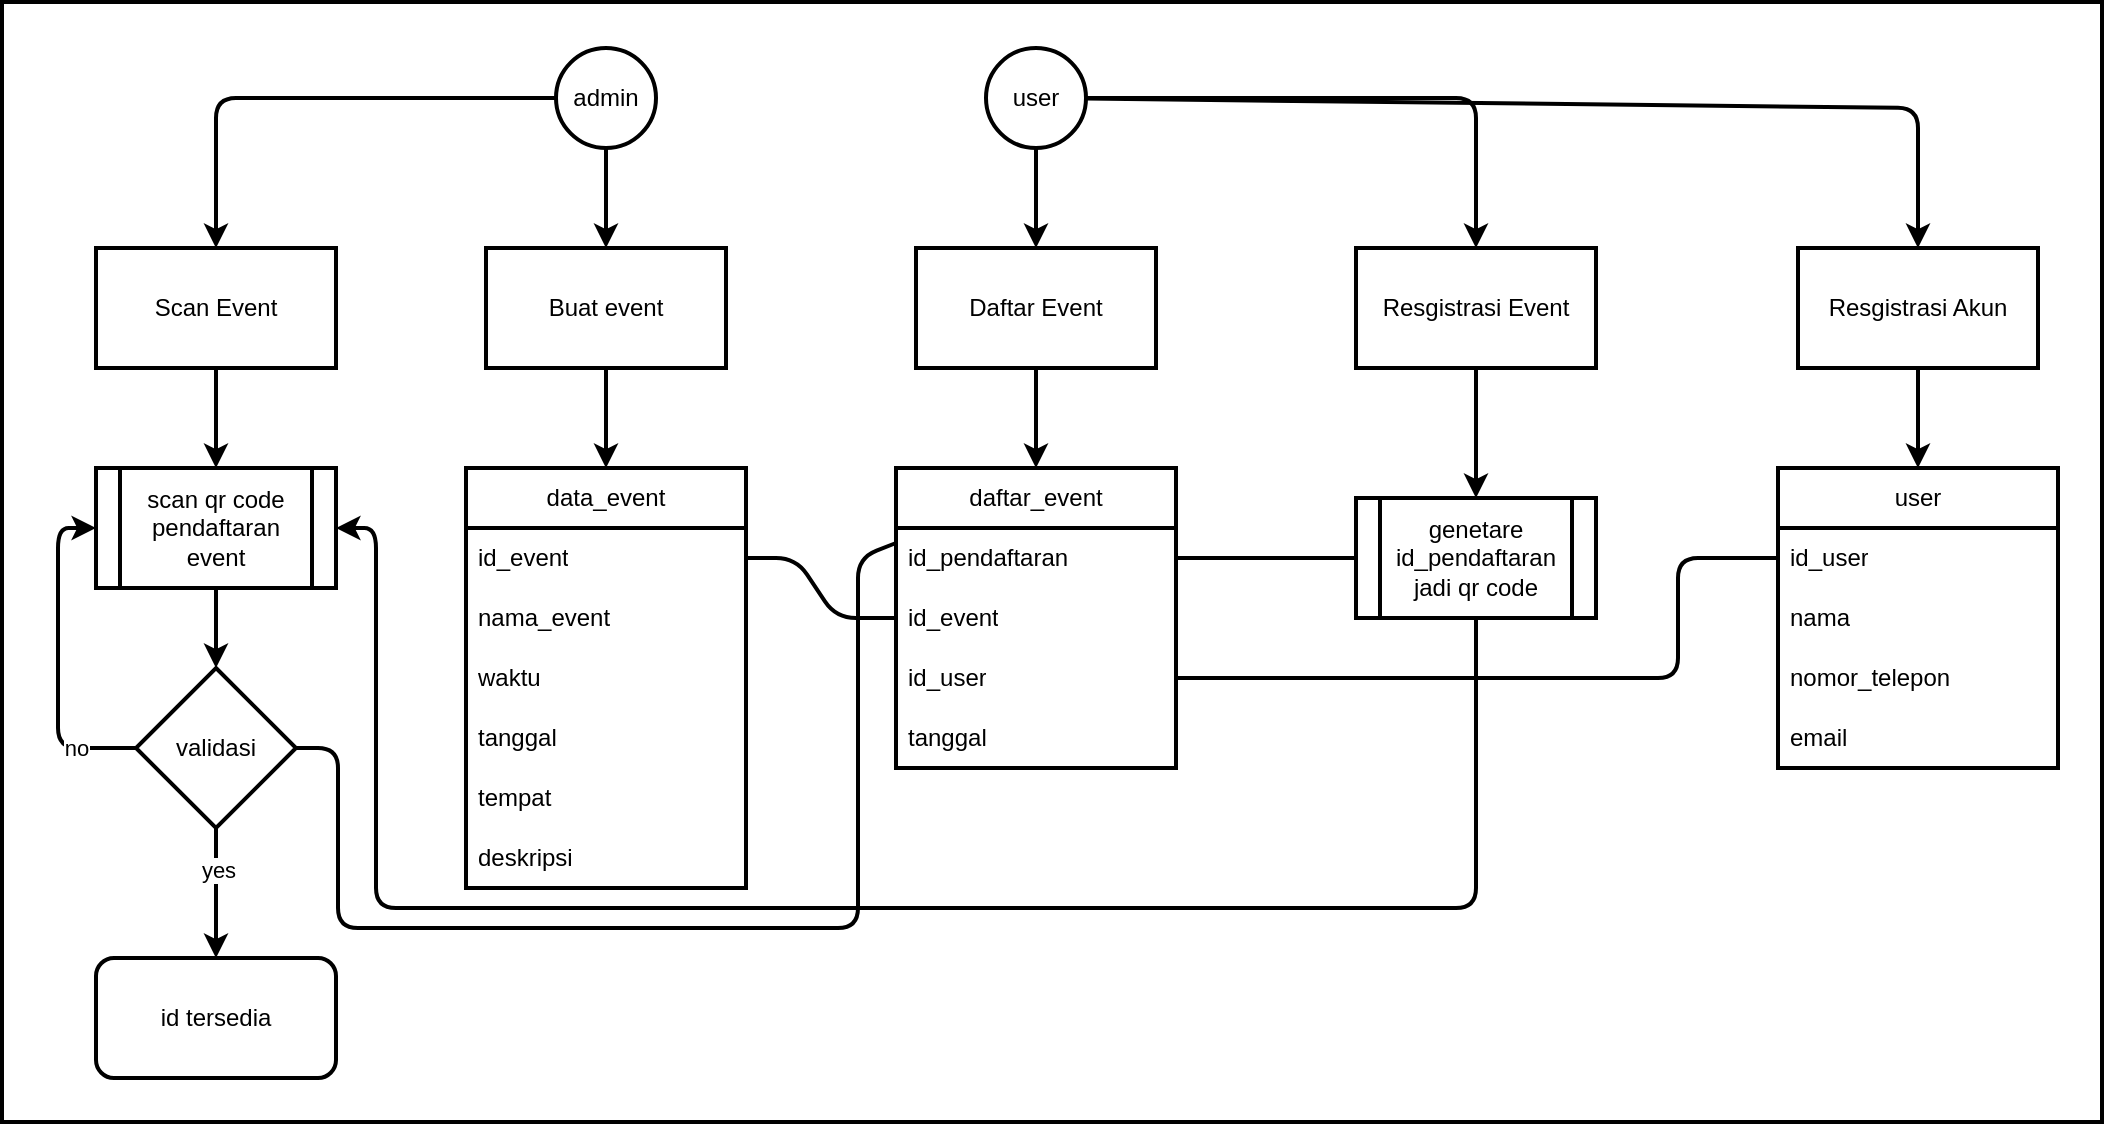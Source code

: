 <mxfile>
    <diagram id="fx0xeMampGkxk3_VPbs3" name="Page-1">
        <mxGraphModel dx="1659" dy="445" grid="1" gridSize="10" guides="1" tooltips="1" connect="1" arrows="1" fold="1" page="1" pageScale="1" pageWidth="827" pageHeight="1169" math="0" shadow="0">
            <root>
                <mxCell id="0"/>
                <mxCell id="1" parent="0"/>
                <mxCell id="51" value="" style="rounded=0;whiteSpace=wrap;html=1;strokeWidth=2;fillColor=default;" parent="1" vertex="1">
                    <mxGeometry x="-8" y="47" width="1050" height="560" as="geometry"/>
                </mxCell>
                <mxCell id="6" style="edgeStyle=none;html=1;entryX=0.5;entryY=0;entryDx=0;entryDy=0;strokeWidth=2;" parent="1" source="3" target="5" edge="1">
                    <mxGeometry relative="1" as="geometry"/>
                </mxCell>
                <mxCell id="39" style="edgeStyle=none;html=1;entryX=0.5;entryY=0;entryDx=0;entryDy=0;strokeWidth=2;" parent="1" source="3" target="35" edge="1">
                    <mxGeometry relative="1" as="geometry">
                        <Array as="points">
                            <mxPoint x="99" y="95"/>
                        </Array>
                    </mxGeometry>
                </mxCell>
                <mxCell id="3" value="admin" style="ellipse;whiteSpace=wrap;html=1;strokeWidth=2;" parent="1" vertex="1">
                    <mxGeometry x="269" y="70" width="50" height="50" as="geometry"/>
                </mxCell>
                <mxCell id="24" style="edgeStyle=none;html=1;entryX=0.5;entryY=0;entryDx=0;entryDy=0;strokeWidth=2;" parent="1" source="5" target="7" edge="1">
                    <mxGeometry relative="1" as="geometry"/>
                </mxCell>
                <mxCell id="5" value="Buat event" style="rounded=0;whiteSpace=wrap;html=1;strokeWidth=2;" parent="1" vertex="1">
                    <mxGeometry x="234" y="170" width="120" height="60" as="geometry"/>
                </mxCell>
                <mxCell id="7" value="data_event" style="swimlane;fontStyle=0;childLayout=stackLayout;horizontal=1;startSize=30;horizontalStack=0;resizeParent=1;resizeParentMax=0;resizeLast=0;collapsible=1;marginBottom=0;whiteSpace=wrap;html=1;strokeWidth=2;" parent="1" vertex="1">
                    <mxGeometry x="224" y="280" width="140" height="210" as="geometry"/>
                </mxCell>
                <mxCell id="8" value="id_event" style="text;strokeColor=none;fillColor=none;align=left;verticalAlign=middle;spacingLeft=4;spacingRight=4;overflow=hidden;points=[[0,0.5],[1,0.5]];portConstraint=eastwest;rotatable=0;whiteSpace=wrap;html=1;strokeWidth=2;" parent="7" vertex="1">
                    <mxGeometry y="30" width="140" height="30" as="geometry"/>
                </mxCell>
                <mxCell id="9" value="nama_event" style="text;strokeColor=none;fillColor=none;align=left;verticalAlign=middle;spacingLeft=4;spacingRight=4;overflow=hidden;points=[[0,0.5],[1,0.5]];portConstraint=eastwest;rotatable=0;whiteSpace=wrap;html=1;strokeWidth=2;" parent="7" vertex="1">
                    <mxGeometry y="60" width="140" height="30" as="geometry"/>
                </mxCell>
                <mxCell id="10" value="waktu" style="text;strokeColor=none;fillColor=none;align=left;verticalAlign=middle;spacingLeft=4;spacingRight=4;overflow=hidden;points=[[0,0.5],[1,0.5]];portConstraint=eastwest;rotatable=0;whiteSpace=wrap;html=1;strokeWidth=2;" parent="7" vertex="1">
                    <mxGeometry y="90" width="140" height="30" as="geometry"/>
                </mxCell>
                <mxCell id="11" value="tanggal" style="text;strokeColor=none;fillColor=none;align=left;verticalAlign=middle;spacingLeft=4;spacingRight=4;overflow=hidden;points=[[0,0.5],[1,0.5]];portConstraint=eastwest;rotatable=0;whiteSpace=wrap;html=1;strokeWidth=2;" parent="7" vertex="1">
                    <mxGeometry y="120" width="140" height="30" as="geometry"/>
                </mxCell>
                <mxCell id="12" value="tempat" style="text;strokeColor=none;fillColor=none;align=left;verticalAlign=middle;spacingLeft=4;spacingRight=4;overflow=hidden;points=[[0,0.5],[1,0.5]];portConstraint=eastwest;rotatable=0;whiteSpace=wrap;html=1;strokeWidth=2;" parent="7" vertex="1">
                    <mxGeometry y="150" width="140" height="30" as="geometry"/>
                </mxCell>
                <mxCell id="23" value="deskripsi" style="text;strokeColor=none;fillColor=none;align=left;verticalAlign=middle;spacingLeft=4;spacingRight=4;overflow=hidden;points=[[0,0.5],[1,0.5]];portConstraint=eastwest;rotatable=0;whiteSpace=wrap;html=1;strokeWidth=2;" parent="7" vertex="1">
                    <mxGeometry y="180" width="140" height="30" as="geometry"/>
                </mxCell>
                <mxCell id="33" style="edgeStyle=none;html=1;entryX=0.5;entryY=0;entryDx=0;entryDy=0;strokeWidth=2;" parent="1" source="25" target="26" edge="1">
                    <mxGeometry relative="1" as="geometry"/>
                </mxCell>
                <mxCell id="25" value="Daftar Event" style="rounded=0;whiteSpace=wrap;html=1;strokeWidth=2;" parent="1" vertex="1">
                    <mxGeometry x="449" y="170" width="120" height="60" as="geometry"/>
                </mxCell>
                <mxCell id="26" value="daftar_event" style="swimlane;fontStyle=0;childLayout=stackLayout;horizontal=1;startSize=30;horizontalStack=0;resizeParent=1;resizeParentMax=0;resizeLast=0;collapsible=1;marginBottom=0;whiteSpace=wrap;html=1;strokeWidth=2;" parent="1" vertex="1">
                    <mxGeometry x="439" y="280" width="140" height="150" as="geometry"/>
                </mxCell>
                <mxCell id="27" value="id_pendaftaran" style="text;strokeColor=none;fillColor=none;align=left;verticalAlign=middle;spacingLeft=4;spacingRight=4;overflow=hidden;points=[[0,0.5],[1,0.5]];portConstraint=eastwest;rotatable=0;whiteSpace=wrap;html=1;strokeWidth=2;" parent="26" vertex="1">
                    <mxGeometry y="30" width="140" height="30" as="geometry"/>
                </mxCell>
                <mxCell id="28" value="id_event" style="text;strokeColor=none;fillColor=none;align=left;verticalAlign=middle;spacingLeft=4;spacingRight=4;overflow=hidden;points=[[0,0.5],[1,0.5]];portConstraint=eastwest;rotatable=0;whiteSpace=wrap;html=1;strokeWidth=2;" parent="26" vertex="1">
                    <mxGeometry y="60" width="140" height="30" as="geometry"/>
                </mxCell>
                <mxCell id="29" value="id_user" style="text;strokeColor=none;fillColor=none;align=left;verticalAlign=middle;spacingLeft=4;spacingRight=4;overflow=hidden;points=[[0,0.5],[1,0.5]];portConstraint=eastwest;rotatable=0;whiteSpace=wrap;html=1;strokeWidth=2;" parent="26" vertex="1">
                    <mxGeometry y="90" width="140" height="30" as="geometry"/>
                </mxCell>
                <mxCell id="30" value="tanggal" style="text;strokeColor=none;fillColor=none;align=left;verticalAlign=middle;spacingLeft=4;spacingRight=4;overflow=hidden;points=[[0,0.5],[1,0.5]];portConstraint=eastwest;rotatable=0;whiteSpace=wrap;html=1;strokeWidth=2;" parent="26" vertex="1">
                    <mxGeometry y="120" width="140" height="30" as="geometry"/>
                </mxCell>
                <mxCell id="49" style="edgeStyle=none;html=1;strokeWidth=2;" parent="1" source="35" target="48" edge="1">
                    <mxGeometry relative="1" as="geometry"/>
                </mxCell>
                <mxCell id="35" value="Scan Event" style="rounded=0;whiteSpace=wrap;html=1;strokeWidth=2;" parent="1" vertex="1">
                    <mxGeometry x="39" y="170" width="120" height="60" as="geometry"/>
                </mxCell>
                <mxCell id="38" style="edgeStyle=none;html=1;entryX=0.5;entryY=0;entryDx=0;entryDy=0;strokeWidth=2;" parent="1" source="37" target="25" edge="1">
                    <mxGeometry relative="1" as="geometry"/>
                </mxCell>
                <mxCell id="45" style="edgeStyle=none;html=1;entryX=0.5;entryY=0;entryDx=0;entryDy=0;strokeWidth=2;" parent="1" source="37" target="40" edge="1">
                    <mxGeometry relative="1" as="geometry">
                        <Array as="points">
                            <mxPoint x="729" y="95"/>
                        </Array>
                    </mxGeometry>
                </mxCell>
                <mxCell id="67" style="edgeStyle=none;html=1;entryX=0.5;entryY=0;entryDx=0;entryDy=0;strokeWidth=2;" parent="1" source="37" target="66" edge="1">
                    <mxGeometry relative="1" as="geometry">
                        <Array as="points">
                            <mxPoint x="950" y="100"/>
                        </Array>
                    </mxGeometry>
                </mxCell>
                <mxCell id="37" value="user" style="ellipse;whiteSpace=wrap;html=1;strokeWidth=2;" parent="1" vertex="1">
                    <mxGeometry x="484" y="70" width="50" height="50" as="geometry"/>
                </mxCell>
                <mxCell id="44" style="edgeStyle=none;html=1;entryX=0.5;entryY=0;entryDx=0;entryDy=0;strokeWidth=2;" parent="1" source="40" target="42" edge="1">
                    <mxGeometry relative="1" as="geometry"/>
                </mxCell>
                <mxCell id="40" value="Resgistrasi Event" style="rounded=0;whiteSpace=wrap;html=1;strokeWidth=2;" parent="1" vertex="1">
                    <mxGeometry x="669" y="170" width="120" height="60" as="geometry"/>
                </mxCell>
                <mxCell id="50" style="edgeStyle=none;html=1;entryX=1;entryY=0.5;entryDx=0;entryDy=0;strokeWidth=2;" parent="1" source="42" target="48" edge="1">
                    <mxGeometry relative="1" as="geometry">
                        <Array as="points">
                            <mxPoint x="729" y="500"/>
                            <mxPoint x="179" y="500"/>
                            <mxPoint x="179" y="310"/>
                        </Array>
                    </mxGeometry>
                </mxCell>
                <mxCell id="42" value="genetare id_pendaftaran jadi qr code" style="shape=process;whiteSpace=wrap;html=1;backgroundOutline=1;strokeWidth=2;fillColor=default;" parent="1" vertex="1">
                    <mxGeometry x="669" y="295" width="120" height="60" as="geometry"/>
                </mxCell>
                <mxCell id="46" value="" style="endArrow=none;html=1;strokeWidth=2;entryX=0;entryY=0.5;entryDx=0;entryDy=0;exitX=1;exitY=0.5;exitDx=0;exitDy=0;" parent="1" source="27" target="42" edge="1">
                    <mxGeometry width="50" height="50" relative="1" as="geometry">
                        <mxPoint x="409" y="310" as="sourcePoint"/>
                        <mxPoint x="459" y="260" as="targetPoint"/>
                    </mxGeometry>
                </mxCell>
                <mxCell id="47" value="" style="endArrow=none;html=1;strokeWidth=2;exitX=1;exitY=0.5;exitDx=0;exitDy=0;entryX=0;entryY=0.5;entryDx=0;entryDy=0;" parent="1" source="8" target="28" edge="1">
                    <mxGeometry width="50" height="50" relative="1" as="geometry">
                        <mxPoint x="409" y="310" as="sourcePoint"/>
                        <mxPoint x="459" y="260" as="targetPoint"/>
                        <Array as="points">
                            <mxPoint x="389" y="325"/>
                            <mxPoint x="409" y="355"/>
                        </Array>
                    </mxGeometry>
                </mxCell>
                <mxCell id="54" style="edgeStyle=none;html=1;strokeWidth=2;" parent="1" source="48" target="52" edge="1">
                    <mxGeometry relative="1" as="geometry"/>
                </mxCell>
                <mxCell id="48" value="scan qr code pendaftaran event" style="shape=process;whiteSpace=wrap;html=1;backgroundOutline=1;strokeWidth=2;fillColor=default;" parent="1" vertex="1">
                    <mxGeometry x="39" y="280" width="120" height="60" as="geometry"/>
                </mxCell>
                <mxCell id="56" style="edgeStyle=none;html=1;entryX=0.5;entryY=0;entryDx=0;entryDy=0;strokeWidth=2;" parent="1" source="52" target="55" edge="1">
                    <mxGeometry relative="1" as="geometry"/>
                </mxCell>
                <mxCell id="57" value="yes" style="edgeLabel;html=1;align=center;verticalAlign=middle;resizable=0;points=[];" parent="56" vertex="1" connectable="0">
                    <mxGeometry x="-0.354" y="1" relative="1" as="geometry">
                        <mxPoint as="offset"/>
                    </mxGeometry>
                </mxCell>
                <mxCell id="58" style="edgeStyle=none;html=1;entryX=0;entryY=0.5;entryDx=0;entryDy=0;strokeWidth=2;" parent="1" source="52" target="48" edge="1">
                    <mxGeometry relative="1" as="geometry">
                        <Array as="points">
                            <mxPoint x="20" y="420"/>
                            <mxPoint x="20" y="310"/>
                        </Array>
                    </mxGeometry>
                </mxCell>
                <mxCell id="59" value="no" style="edgeLabel;html=1;align=center;verticalAlign=middle;resizable=0;points=[];" parent="58" vertex="1" connectable="0">
                    <mxGeometry x="-0.639" relative="1" as="geometry">
                        <mxPoint as="offset"/>
                    </mxGeometry>
                </mxCell>
                <mxCell id="52" value="validasi" style="rhombus;whiteSpace=wrap;html=1;strokeWidth=2;fillColor=default;" parent="1" vertex="1">
                    <mxGeometry x="59" y="380" width="80" height="80" as="geometry"/>
                </mxCell>
                <mxCell id="53" value="" style="endArrow=none;html=1;strokeWidth=2;exitX=1;exitY=0.5;exitDx=0;exitDy=0;entryX=0;entryY=0.25;entryDx=0;entryDy=0;" parent="1" source="52" target="26" edge="1">
                    <mxGeometry width="50" height="50" relative="1" as="geometry">
                        <mxPoint x="270" y="390" as="sourcePoint"/>
                        <mxPoint x="320" y="340" as="targetPoint"/>
                        <Array as="points">
                            <mxPoint x="160" y="420"/>
                            <mxPoint x="160" y="510"/>
                            <mxPoint x="420" y="510"/>
                            <mxPoint x="420" y="325"/>
                        </Array>
                    </mxGeometry>
                </mxCell>
                <mxCell id="55" value="id tersedia" style="rounded=1;whiteSpace=wrap;html=1;strokeWidth=2;fillColor=default;" parent="1" vertex="1">
                    <mxGeometry x="39" y="525" width="120" height="60" as="geometry"/>
                </mxCell>
                <mxCell id="60" value="user" style="swimlane;fontStyle=0;childLayout=stackLayout;horizontal=1;startSize=30;horizontalStack=0;resizeParent=1;resizeParentMax=0;resizeLast=0;collapsible=1;marginBottom=0;whiteSpace=wrap;html=1;strokeWidth=2;" parent="1" vertex="1">
                    <mxGeometry x="880" y="280" width="140" height="150" as="geometry"/>
                </mxCell>
                <mxCell id="61" value="id_user" style="text;strokeColor=none;fillColor=none;align=left;verticalAlign=middle;spacingLeft=4;spacingRight=4;overflow=hidden;points=[[0,0.5],[1,0.5]];portConstraint=eastwest;rotatable=0;whiteSpace=wrap;html=1;strokeWidth=2;" parent="60" vertex="1">
                    <mxGeometry y="30" width="140" height="30" as="geometry"/>
                </mxCell>
                <mxCell id="63" value="nama" style="text;strokeColor=none;fillColor=none;align=left;verticalAlign=middle;spacingLeft=4;spacingRight=4;overflow=hidden;points=[[0,0.5],[1,0.5]];portConstraint=eastwest;rotatable=0;whiteSpace=wrap;html=1;strokeWidth=2;" parent="60" vertex="1">
                    <mxGeometry y="60" width="140" height="30" as="geometry"/>
                </mxCell>
                <mxCell id="64" value="nomor_telepon" style="text;strokeColor=none;fillColor=none;align=left;verticalAlign=middle;spacingLeft=4;spacingRight=4;overflow=hidden;points=[[0,0.5],[1,0.5]];portConstraint=eastwest;rotatable=0;whiteSpace=wrap;html=1;strokeWidth=2;" parent="60" vertex="1">
                    <mxGeometry y="90" width="140" height="30" as="geometry"/>
                </mxCell>
                <mxCell id="65" value="email" style="text;strokeColor=none;fillColor=none;align=left;verticalAlign=middle;spacingLeft=4;spacingRight=4;overflow=hidden;points=[[0,0.5],[1,0.5]];portConstraint=eastwest;rotatable=0;whiteSpace=wrap;html=1;strokeWidth=2;" parent="60" vertex="1">
                    <mxGeometry y="120" width="140" height="30" as="geometry"/>
                </mxCell>
                <mxCell id="69" style="edgeStyle=none;html=1;entryX=0.5;entryY=0;entryDx=0;entryDy=0;strokeWidth=2;" parent="1" source="66" target="60" edge="1">
                    <mxGeometry relative="1" as="geometry"/>
                </mxCell>
                <mxCell id="66" value="Resgistrasi Akun" style="rounded=0;whiteSpace=wrap;html=1;strokeWidth=2;" parent="1" vertex="1">
                    <mxGeometry x="890" y="170" width="120" height="60" as="geometry"/>
                </mxCell>
                <mxCell id="68" value="" style="endArrow=none;html=1;strokeWidth=2;entryX=0;entryY=0.5;entryDx=0;entryDy=0;exitX=1;exitY=0.5;exitDx=0;exitDy=0;" parent="1" source="29" target="61" edge="1">
                    <mxGeometry width="50" height="50" relative="1" as="geometry">
                        <mxPoint x="589" y="335" as="sourcePoint"/>
                        <mxPoint x="679" y="335" as="targetPoint"/>
                        <Array as="points">
                            <mxPoint x="830" y="385"/>
                            <mxPoint x="830" y="325"/>
                        </Array>
                    </mxGeometry>
                </mxCell>
            </root>
        </mxGraphModel>
    </diagram>
</mxfile>